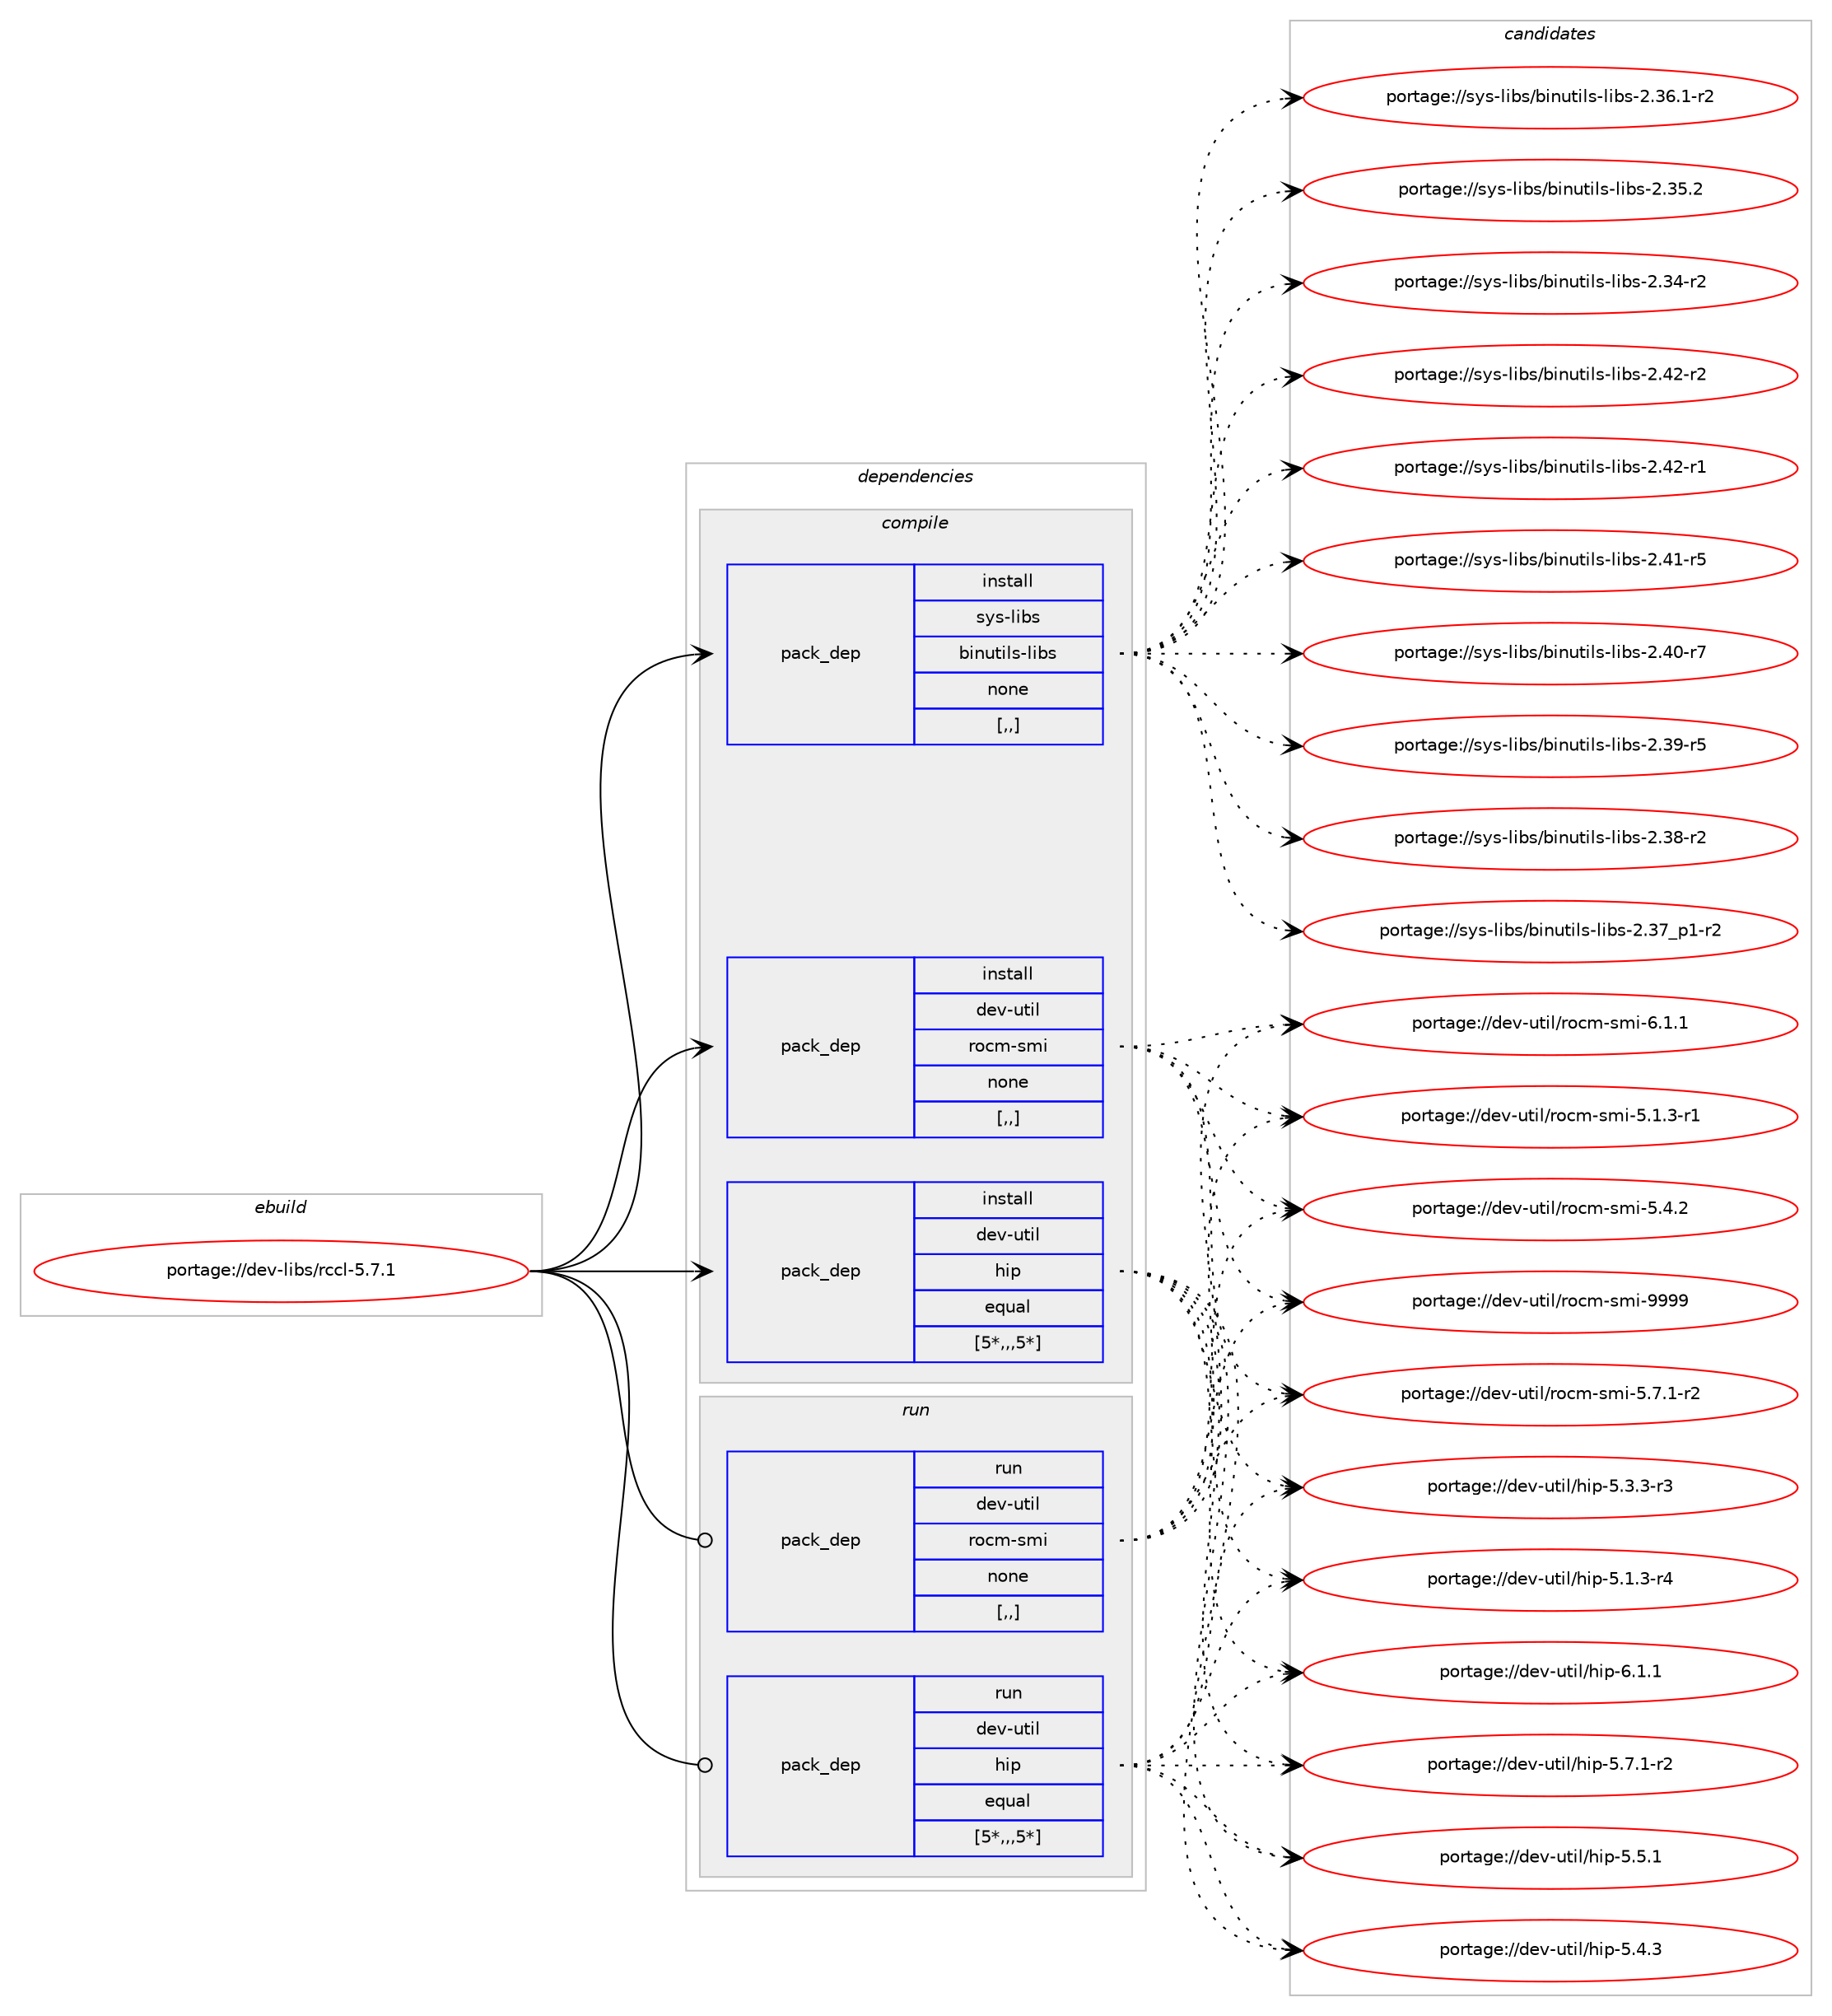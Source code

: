 digraph prolog {

# *************
# Graph options
# *************

newrank=true;
concentrate=true;
compound=true;
graph [rankdir=LR,fontname=Helvetica,fontsize=10,ranksep=1.5];#, ranksep=2.5, nodesep=0.2];
edge  [arrowhead=vee];
node  [fontname=Helvetica,fontsize=10];

# **********
# The ebuild
# **********

subgraph cluster_leftcol {
color=gray;
rank=same;
label=<<i>ebuild</i>>;
id [label="portage://dev-libs/rccl-5.7.1", color=red, width=4, href="../dev-libs/rccl-5.7.1.svg"];
}

# ****************
# The dependencies
# ****************

subgraph cluster_midcol {
color=gray;
label=<<i>dependencies</i>>;
subgraph cluster_compile {
fillcolor="#eeeeee";
style=filled;
label=<<i>compile</i>>;
subgraph pack83431 {
dependency112504 [label=<<TABLE BORDER="0" CELLBORDER="1" CELLSPACING="0" CELLPADDING="4" WIDTH="220"><TR><TD ROWSPAN="6" CELLPADDING="30">pack_dep</TD></TR><TR><TD WIDTH="110">install</TD></TR><TR><TD>dev-util</TD></TR><TR><TD>hip</TD></TR><TR><TD>equal</TD></TR><TR><TD>[5*,,,5*]</TD></TR></TABLE>>, shape=none, color=blue];
}
id:e -> dependency112504:w [weight=20,style="solid",arrowhead="vee"];
subgraph pack83432 {
dependency112505 [label=<<TABLE BORDER="0" CELLBORDER="1" CELLSPACING="0" CELLPADDING="4" WIDTH="220"><TR><TD ROWSPAN="6" CELLPADDING="30">pack_dep</TD></TR><TR><TD WIDTH="110">install</TD></TR><TR><TD>dev-util</TD></TR><TR><TD>rocm-smi</TD></TR><TR><TD>none</TD></TR><TR><TD>[,,]</TD></TR></TABLE>>, shape=none, color=blue];
}
id:e -> dependency112505:w [weight=20,style="solid",arrowhead="vee"];
subgraph pack83433 {
dependency112506 [label=<<TABLE BORDER="0" CELLBORDER="1" CELLSPACING="0" CELLPADDING="4" WIDTH="220"><TR><TD ROWSPAN="6" CELLPADDING="30">pack_dep</TD></TR><TR><TD WIDTH="110">install</TD></TR><TR><TD>sys-libs</TD></TR><TR><TD>binutils-libs</TD></TR><TR><TD>none</TD></TR><TR><TD>[,,]</TD></TR></TABLE>>, shape=none, color=blue];
}
id:e -> dependency112506:w [weight=20,style="solid",arrowhead="vee"];
}
subgraph cluster_compileandrun {
fillcolor="#eeeeee";
style=filled;
label=<<i>compile and run</i>>;
}
subgraph cluster_run {
fillcolor="#eeeeee";
style=filled;
label=<<i>run</i>>;
subgraph pack83434 {
dependency112507 [label=<<TABLE BORDER="0" CELLBORDER="1" CELLSPACING="0" CELLPADDING="4" WIDTH="220"><TR><TD ROWSPAN="6" CELLPADDING="30">pack_dep</TD></TR><TR><TD WIDTH="110">run</TD></TR><TR><TD>dev-util</TD></TR><TR><TD>hip</TD></TR><TR><TD>equal</TD></TR><TR><TD>[5*,,,5*]</TD></TR></TABLE>>, shape=none, color=blue];
}
id:e -> dependency112507:w [weight=20,style="solid",arrowhead="odot"];
subgraph pack83435 {
dependency112508 [label=<<TABLE BORDER="0" CELLBORDER="1" CELLSPACING="0" CELLPADDING="4" WIDTH="220"><TR><TD ROWSPAN="6" CELLPADDING="30">pack_dep</TD></TR><TR><TD WIDTH="110">run</TD></TR><TR><TD>dev-util</TD></TR><TR><TD>rocm-smi</TD></TR><TR><TD>none</TD></TR><TR><TD>[,,]</TD></TR></TABLE>>, shape=none, color=blue];
}
id:e -> dependency112508:w [weight=20,style="solid",arrowhead="odot"];
}
}

# **************
# The candidates
# **************

subgraph cluster_choices {
rank=same;
color=gray;
label=<<i>candidates</i>>;

subgraph choice83431 {
color=black;
nodesep=1;
choice1001011184511711610510847104105112455446494649 [label="portage://dev-util/hip-6.1.1", color=red, width=4,href="../dev-util/hip-6.1.1.svg"];
choice10010111845117116105108471041051124553465546494511450 [label="portage://dev-util/hip-5.7.1-r2", color=red, width=4,href="../dev-util/hip-5.7.1-r2.svg"];
choice1001011184511711610510847104105112455346534649 [label="portage://dev-util/hip-5.5.1", color=red, width=4,href="../dev-util/hip-5.5.1.svg"];
choice1001011184511711610510847104105112455346524651 [label="portage://dev-util/hip-5.4.3", color=red, width=4,href="../dev-util/hip-5.4.3.svg"];
choice10010111845117116105108471041051124553465146514511451 [label="portage://dev-util/hip-5.3.3-r3", color=red, width=4,href="../dev-util/hip-5.3.3-r3.svg"];
choice10010111845117116105108471041051124553464946514511452 [label="portage://dev-util/hip-5.1.3-r4", color=red, width=4,href="../dev-util/hip-5.1.3-r4.svg"];
dependency112504:e -> choice1001011184511711610510847104105112455446494649:w [style=dotted,weight="100"];
dependency112504:e -> choice10010111845117116105108471041051124553465546494511450:w [style=dotted,weight="100"];
dependency112504:e -> choice1001011184511711610510847104105112455346534649:w [style=dotted,weight="100"];
dependency112504:e -> choice1001011184511711610510847104105112455346524651:w [style=dotted,weight="100"];
dependency112504:e -> choice10010111845117116105108471041051124553465146514511451:w [style=dotted,weight="100"];
dependency112504:e -> choice10010111845117116105108471041051124553464946514511452:w [style=dotted,weight="100"];
}
subgraph choice83432 {
color=black;
nodesep=1;
choice100101118451171161051084711411199109451151091054557575757 [label="portage://dev-util/rocm-smi-9999", color=red, width=4,href="../dev-util/rocm-smi-9999.svg"];
choice10010111845117116105108471141119910945115109105455446494649 [label="portage://dev-util/rocm-smi-6.1.1", color=red, width=4,href="../dev-util/rocm-smi-6.1.1.svg"];
choice100101118451171161051084711411199109451151091054553465546494511450 [label="portage://dev-util/rocm-smi-5.7.1-r2", color=red, width=4,href="../dev-util/rocm-smi-5.7.1-r2.svg"];
choice10010111845117116105108471141119910945115109105455346524650 [label="portage://dev-util/rocm-smi-5.4.2", color=red, width=4,href="../dev-util/rocm-smi-5.4.2.svg"];
choice100101118451171161051084711411199109451151091054553464946514511449 [label="portage://dev-util/rocm-smi-5.1.3-r1", color=red, width=4,href="../dev-util/rocm-smi-5.1.3-r1.svg"];
dependency112505:e -> choice100101118451171161051084711411199109451151091054557575757:w [style=dotted,weight="100"];
dependency112505:e -> choice10010111845117116105108471141119910945115109105455446494649:w [style=dotted,weight="100"];
dependency112505:e -> choice100101118451171161051084711411199109451151091054553465546494511450:w [style=dotted,weight="100"];
dependency112505:e -> choice10010111845117116105108471141119910945115109105455346524650:w [style=dotted,weight="100"];
dependency112505:e -> choice100101118451171161051084711411199109451151091054553464946514511449:w [style=dotted,weight="100"];
}
subgraph choice83433 {
color=black;
nodesep=1;
choice11512111545108105981154798105110117116105108115451081059811545504652504511450 [label="portage://sys-libs/binutils-libs-2.42-r2", color=red, width=4,href="../sys-libs/binutils-libs-2.42-r2.svg"];
choice11512111545108105981154798105110117116105108115451081059811545504652504511449 [label="portage://sys-libs/binutils-libs-2.42-r1", color=red, width=4,href="../sys-libs/binutils-libs-2.42-r1.svg"];
choice11512111545108105981154798105110117116105108115451081059811545504652494511453 [label="portage://sys-libs/binutils-libs-2.41-r5", color=red, width=4,href="../sys-libs/binutils-libs-2.41-r5.svg"];
choice11512111545108105981154798105110117116105108115451081059811545504652484511455 [label="portage://sys-libs/binutils-libs-2.40-r7", color=red, width=4,href="../sys-libs/binutils-libs-2.40-r7.svg"];
choice11512111545108105981154798105110117116105108115451081059811545504651574511453 [label="portage://sys-libs/binutils-libs-2.39-r5", color=red, width=4,href="../sys-libs/binutils-libs-2.39-r5.svg"];
choice11512111545108105981154798105110117116105108115451081059811545504651564511450 [label="portage://sys-libs/binutils-libs-2.38-r2", color=red, width=4,href="../sys-libs/binutils-libs-2.38-r2.svg"];
choice115121115451081059811547981051101171161051081154510810598115455046515595112494511450 [label="portage://sys-libs/binutils-libs-2.37_p1-r2", color=red, width=4,href="../sys-libs/binutils-libs-2.37_p1-r2.svg"];
choice115121115451081059811547981051101171161051081154510810598115455046515446494511450 [label="portage://sys-libs/binutils-libs-2.36.1-r2", color=red, width=4,href="../sys-libs/binutils-libs-2.36.1-r2.svg"];
choice11512111545108105981154798105110117116105108115451081059811545504651534650 [label="portage://sys-libs/binutils-libs-2.35.2", color=red, width=4,href="../sys-libs/binutils-libs-2.35.2.svg"];
choice11512111545108105981154798105110117116105108115451081059811545504651524511450 [label="portage://sys-libs/binutils-libs-2.34-r2", color=red, width=4,href="../sys-libs/binutils-libs-2.34-r2.svg"];
dependency112506:e -> choice11512111545108105981154798105110117116105108115451081059811545504652504511450:w [style=dotted,weight="100"];
dependency112506:e -> choice11512111545108105981154798105110117116105108115451081059811545504652504511449:w [style=dotted,weight="100"];
dependency112506:e -> choice11512111545108105981154798105110117116105108115451081059811545504652494511453:w [style=dotted,weight="100"];
dependency112506:e -> choice11512111545108105981154798105110117116105108115451081059811545504652484511455:w [style=dotted,weight="100"];
dependency112506:e -> choice11512111545108105981154798105110117116105108115451081059811545504651574511453:w [style=dotted,weight="100"];
dependency112506:e -> choice11512111545108105981154798105110117116105108115451081059811545504651564511450:w [style=dotted,weight="100"];
dependency112506:e -> choice115121115451081059811547981051101171161051081154510810598115455046515595112494511450:w [style=dotted,weight="100"];
dependency112506:e -> choice115121115451081059811547981051101171161051081154510810598115455046515446494511450:w [style=dotted,weight="100"];
dependency112506:e -> choice11512111545108105981154798105110117116105108115451081059811545504651534650:w [style=dotted,weight="100"];
dependency112506:e -> choice11512111545108105981154798105110117116105108115451081059811545504651524511450:w [style=dotted,weight="100"];
}
subgraph choice83434 {
color=black;
nodesep=1;
choice1001011184511711610510847104105112455446494649 [label="portage://dev-util/hip-6.1.1", color=red, width=4,href="../dev-util/hip-6.1.1.svg"];
choice10010111845117116105108471041051124553465546494511450 [label="portage://dev-util/hip-5.7.1-r2", color=red, width=4,href="../dev-util/hip-5.7.1-r2.svg"];
choice1001011184511711610510847104105112455346534649 [label="portage://dev-util/hip-5.5.1", color=red, width=4,href="../dev-util/hip-5.5.1.svg"];
choice1001011184511711610510847104105112455346524651 [label="portage://dev-util/hip-5.4.3", color=red, width=4,href="../dev-util/hip-5.4.3.svg"];
choice10010111845117116105108471041051124553465146514511451 [label="portage://dev-util/hip-5.3.3-r3", color=red, width=4,href="../dev-util/hip-5.3.3-r3.svg"];
choice10010111845117116105108471041051124553464946514511452 [label="portage://dev-util/hip-5.1.3-r4", color=red, width=4,href="../dev-util/hip-5.1.3-r4.svg"];
dependency112507:e -> choice1001011184511711610510847104105112455446494649:w [style=dotted,weight="100"];
dependency112507:e -> choice10010111845117116105108471041051124553465546494511450:w [style=dotted,weight="100"];
dependency112507:e -> choice1001011184511711610510847104105112455346534649:w [style=dotted,weight="100"];
dependency112507:e -> choice1001011184511711610510847104105112455346524651:w [style=dotted,weight="100"];
dependency112507:e -> choice10010111845117116105108471041051124553465146514511451:w [style=dotted,weight="100"];
dependency112507:e -> choice10010111845117116105108471041051124553464946514511452:w [style=dotted,weight="100"];
}
subgraph choice83435 {
color=black;
nodesep=1;
choice100101118451171161051084711411199109451151091054557575757 [label="portage://dev-util/rocm-smi-9999", color=red, width=4,href="../dev-util/rocm-smi-9999.svg"];
choice10010111845117116105108471141119910945115109105455446494649 [label="portage://dev-util/rocm-smi-6.1.1", color=red, width=4,href="../dev-util/rocm-smi-6.1.1.svg"];
choice100101118451171161051084711411199109451151091054553465546494511450 [label="portage://dev-util/rocm-smi-5.7.1-r2", color=red, width=4,href="../dev-util/rocm-smi-5.7.1-r2.svg"];
choice10010111845117116105108471141119910945115109105455346524650 [label="portage://dev-util/rocm-smi-5.4.2", color=red, width=4,href="../dev-util/rocm-smi-5.4.2.svg"];
choice100101118451171161051084711411199109451151091054553464946514511449 [label="portage://dev-util/rocm-smi-5.1.3-r1", color=red, width=4,href="../dev-util/rocm-smi-5.1.3-r1.svg"];
dependency112508:e -> choice100101118451171161051084711411199109451151091054557575757:w [style=dotted,weight="100"];
dependency112508:e -> choice10010111845117116105108471141119910945115109105455446494649:w [style=dotted,weight="100"];
dependency112508:e -> choice100101118451171161051084711411199109451151091054553465546494511450:w [style=dotted,weight="100"];
dependency112508:e -> choice10010111845117116105108471141119910945115109105455346524650:w [style=dotted,weight="100"];
dependency112508:e -> choice100101118451171161051084711411199109451151091054553464946514511449:w [style=dotted,weight="100"];
}
}

}
